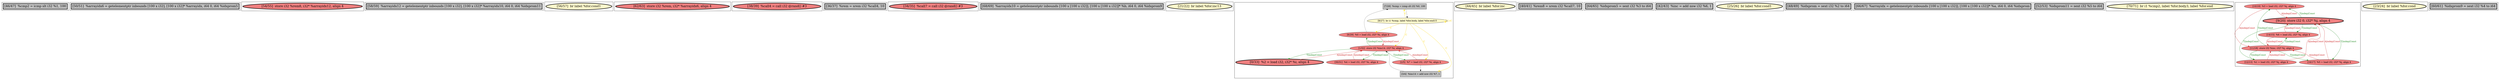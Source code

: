 
digraph G {





subgraph cluster22 {


node695 [penwidth=3.0,fontsize=20,fillcolor=grey,label="[46/47]  %cmp2 = icmp slt i32 %1, 100",shape=rectangle,style=filled ]



}

subgraph cluster20 {


node693 [penwidth=3.0,fontsize=20,fillcolor=grey,label="[50/51]  %arrayidx6 = getelementptr inbounds [100 x i32], [100 x i32]* %arrayidx, i64 0, i64 %idxprom5",shape=rectangle,style=filled ]



}

subgraph cluster18 {


node691 [penwidth=3.0,fontsize=20,fillcolor=lightcoral,label="[54/55]  store i32 %rem8, i32* %arrayidx12, align 4",shape=ellipse,style=filled ]



}

subgraph cluster16 {


node689 [penwidth=3.0,fontsize=20,fillcolor=grey,label="[58/59]  %arrayidx12 = getelementptr inbounds [100 x i32], [100 x i32]* %arrayidx10, i64 0, i64 %idxprom11",shape=rectangle,style=filled ]



}

subgraph cluster17 {


node690 [penwidth=3.0,fontsize=20,fillcolor=lemonchiffon,label="[56/57]  br label %for.cond1",shape=ellipse,style=filled ]



}

subgraph cluster4 {


node672 [penwidth=3.0,fontsize=20,fillcolor=lightcoral,label="[62/63]  store i32 %rem, i32* %arrayidx6, align 4",shape=ellipse,style=filled ]



}

subgraph cluster3 {


node671 [penwidth=3.0,fontsize=20,fillcolor=lightcoral,label="[38/39]  %call4 = call i32 @rand() #3",shape=ellipse,style=filled ]



}

subgraph cluster2 {


node670 [penwidth=3.0,fontsize=20,fillcolor=grey,label="[36/37]  %rem = srem i32 %call4, 10",shape=rectangle,style=filled ]



}

subgraph cluster1 {


node669 [penwidth=3.0,fontsize=20,fillcolor=lightcoral,label="[34/35]  %call7 = call i32 @rand() #3",shape=ellipse,style=filled ]



}

subgraph cluster12 {


node685 [penwidth=3.0,fontsize=20,fillcolor=grey,label="[68/69]  %arrayidx10 = getelementptr inbounds [100 x [100 x i32]], [100 x [100 x i32]]* %b, i64 0, i64 %idxprom9",shape=rectangle,style=filled ]



}

subgraph cluster5 {


node673 [penwidth=3.0,fontsize=20,fillcolor=lemonchiffon,label="[21/22]  br label %for.inc13",shape=ellipse,style=filled ]



}

subgraph cluster0 {


node668 [fillcolor=grey,label="[7/28]  %cmp = icmp slt i32 %0, 100",shape=rectangle,style=filled ]
node667 [fillcolor=lemonchiffon,label="[8/27]  br i1 %cmp, label %for.body, label %for.end15",shape=ellipse,style=filled ]
node662 [fillcolor=lightcoral,label="[2/5]  %7 = load i32, i32* %i, align 4",shape=ellipse,style=filled ]
node663 [fillcolor=lightcoral,label="[1/32]  store i32 %inc14, i32* %i, align 4",shape=ellipse,style=filled ]
node661 [fillcolor=lightcoral,label="[30/31]  %4 = load i32, i32* %i, align 4",shape=ellipse,style=filled ]
node664 [fillcolor=grey,label="[3/4]  %inc14 = add nsw i32 %7, 1",shape=rectangle,style=filled ]
node666 [fillcolor=lightcoral,label="[6/29]  %0 = load i32, i32* %i, align 4",shape=ellipse,style=filled ]
node665 [penwidth=3.0,fontsize=20,fillcolor=lightcoral,label="[0/33]  %2 = load i32, i32* %i, align 4",shape=ellipse,style=filled ]

node667->node667 [style=solid,color=gold,label="C",penwidth=1.0,fontcolor=gold ]
node661->node663 [style=solid,color=firebrick3,label="A|indep|Const",penwidth=1.0,fontcolor=firebrick3 ]
node663->node661 [style=solid,color=forestgreen,label="T|indep|Const",penwidth=1.0,fontcolor=forestgreen ]
node663->node662 [style=solid,color=forestgreen,label="T|indep|Const",penwidth=1.0,fontcolor=forestgreen ]
node668->node667 [style=solid,color=black,label="",penwidth=0.5,fontcolor=black ]
node667->node668 [style=solid,color=gold,label="C",penwidth=1.0,fontcolor=gold ]
node662->node664 [style=solid,color=black,label="",penwidth=0.5,fontcolor=black ]
node663->node666 [style=solid,color=forestgreen,label="T|indep|Const",penwidth=1.0,fontcolor=forestgreen ]
node662->node663 [style=solid,color=firebrick3,label="A|indep|Const",penwidth=1.0,fontcolor=firebrick3 ]
node663->node665 [style=solid,color=forestgreen,label="T|indep|Const",penwidth=1.0,fontcolor=forestgreen ]
node664->node663 [style=solid,color=black,label="",penwidth=0.5,fontcolor=black ]
node666->node663 [style=solid,color=firebrick3,label="A|indep|Const",penwidth=1.0,fontcolor=firebrick3 ]
node665->node663 [style=solid,color=firebrick3,label="A|indep|Const",penwidth=1.0,fontcolor=firebrick3 ]
node666->node668 [style=solid,color=black,label="",penwidth=0.5,fontcolor=black ]
node667->node662 [style=solid,color=gold,label="C",penwidth=1.0,fontcolor=gold ]
node667->node666 [style=solid,color=gold,label="C",penwidth=1.0,fontcolor=gold ]
node667->node663 [style=solid,color=gold,label="C",penwidth=1.0,fontcolor=gold ]
node667->node664 [style=solid,color=gold,label="C",penwidth=1.0,fontcolor=gold ]


}

subgraph cluster6 {


node674 [penwidth=3.0,fontsize=20,fillcolor=lemonchiffon,label="[44/45]  br label %for.inc",shape=ellipse,style=filled ]



}

subgraph cluster14 {


node687 [penwidth=3.0,fontsize=20,fillcolor=grey,label="[40/41]  %rem8 = srem i32 %call7, 10",shape=rectangle,style=filled ]



}

subgraph cluster7 {


node675 [penwidth=3.0,fontsize=20,fillcolor=grey,label="[64/65]  %idxprom5 = sext i32 %3 to i64",shape=rectangle,style=filled ]



}

subgraph cluster23 {


node696 [penwidth=3.0,fontsize=20,fillcolor=grey,label="[42/43]  %inc = add nsw i32 %6, 1",shape=rectangle,style=filled ]



}

subgraph cluster8 {


node676 [penwidth=3.0,fontsize=20,fillcolor=lemonchiffon,label="[25/26]  br label %for.cond1",shape=ellipse,style=filled ]



}

subgraph cluster21 {


node694 [penwidth=3.0,fontsize=20,fillcolor=grey,label="[48/49]  %idxprom = sext i32 %2 to i64",shape=rectangle,style=filled ]



}

subgraph cluster9 {


node677 [penwidth=3.0,fontsize=20,fillcolor=grey,label="[66/67]  %arrayidx = getelementptr inbounds [100 x [100 x i32]], [100 x [100 x i32]]* %a, i64 0, i64 %idxprom",shape=rectangle,style=filled ]



}

subgraph cluster19 {


node692 [penwidth=3.0,fontsize=20,fillcolor=grey,label="[52/53]  %idxprom11 = sext i32 %5 to i64",shape=rectangle,style=filled ]



}

subgraph cluster10 {


node678 [penwidth=3.0,fontsize=20,fillcolor=lemonchiffon,label="[70/71]  br i1 %cmp2, label %for.body3, label %for.end",shape=ellipse,style=filled ]



}

subgraph cluster11 {


node684 [fillcolor=lightcoral,label="[10/19]  %3 = load i32, i32* %j, align 4",shape=ellipse,style=filled ]
node683 [penwidth=3.0,fontsize=20,fillcolor=lightcoral,label="[9/20]  store i32 0, i32* %j, align 4",shape=ellipse,style=filled ]
node682 [fillcolor=lightcoral,label="[12/13]  %1 = load i32, i32* %j, align 4",shape=ellipse,style=filled ]
node679 [fillcolor=lightcoral,label="[16/17]  %5 = load i32, i32* %j, align 4",shape=ellipse,style=filled ]
node681 [fillcolor=lightcoral,label="[11/18]  store i32 %inc, i32* %j, align 4",shape=ellipse,style=filled ]
node680 [fillcolor=lightcoral,label="[14/15]  %6 = load i32, i32* %j, align 4",shape=ellipse,style=filled ]

node681->node679 [style=solid,color=forestgreen,label="T|indep|Const",penwidth=1.0,fontcolor=forestgreen ]
node679->node681 [style=solid,color=firebrick3,label="A|indep|Const",penwidth=1.0,fontcolor=firebrick3 ]
node679->node683 [style=solid,color=firebrick3,label="A|indep|Const",penwidth=1.0,fontcolor=firebrick3 ]
node680->node683 [style=solid,color=firebrick3,label="A|indep|Const",penwidth=1.0,fontcolor=firebrick3 ]
node683->node679 [style=solid,color=forestgreen,label="T|indep|Const",penwidth=1.0,fontcolor=forestgreen ]
node680->node681 [style=solid,color=firebrick3,label="A|indep|Const",penwidth=1.0,fontcolor=firebrick3 ]
node681->node682 [style=solid,color=forestgreen,label="T|indep|Const",penwidth=1.0,fontcolor=forestgreen ]
node682->node681 [style=solid,color=firebrick3,label="A|indep|Const",penwidth=1.0,fontcolor=firebrick3 ]
node683->node682 [style=solid,color=forestgreen,label="T|indep|Const",penwidth=1.0,fontcolor=forestgreen ]
node682->node683 [style=solid,color=firebrick3,label="A|indep|Const",penwidth=1.0,fontcolor=firebrick3 ]
node684->node681 [style=solid,color=firebrick3,label="A|indep|Const",penwidth=1.0,fontcolor=firebrick3 ]
node683->node680 [style=solid,color=forestgreen,label="T|indep|Const",penwidth=1.0,fontcolor=forestgreen ]
node681->node680 [style=solid,color=forestgreen,label="T|indep|Const",penwidth=1.0,fontcolor=forestgreen ]
node681->node684 [style=solid,color=forestgreen,label="T|indep|Const",penwidth=1.0,fontcolor=forestgreen ]
node684->node683 [style=solid,color=firebrick3,label="A|indep|Const",penwidth=1.0,fontcolor=firebrick3 ]
node683->node684 [style=solid,color=forestgreen,label="T|indep|Const",penwidth=1.0,fontcolor=forestgreen ]


}

subgraph cluster13 {


node686 [penwidth=3.0,fontsize=20,fillcolor=lemonchiffon,label="[23/24]  br label %for.cond",shape=ellipse,style=filled ]



}

subgraph cluster15 {


node688 [penwidth=3.0,fontsize=20,fillcolor=grey,label="[60/61]  %idxprom9 = sext i32 %4 to i64",shape=rectangle,style=filled ]



}

}

